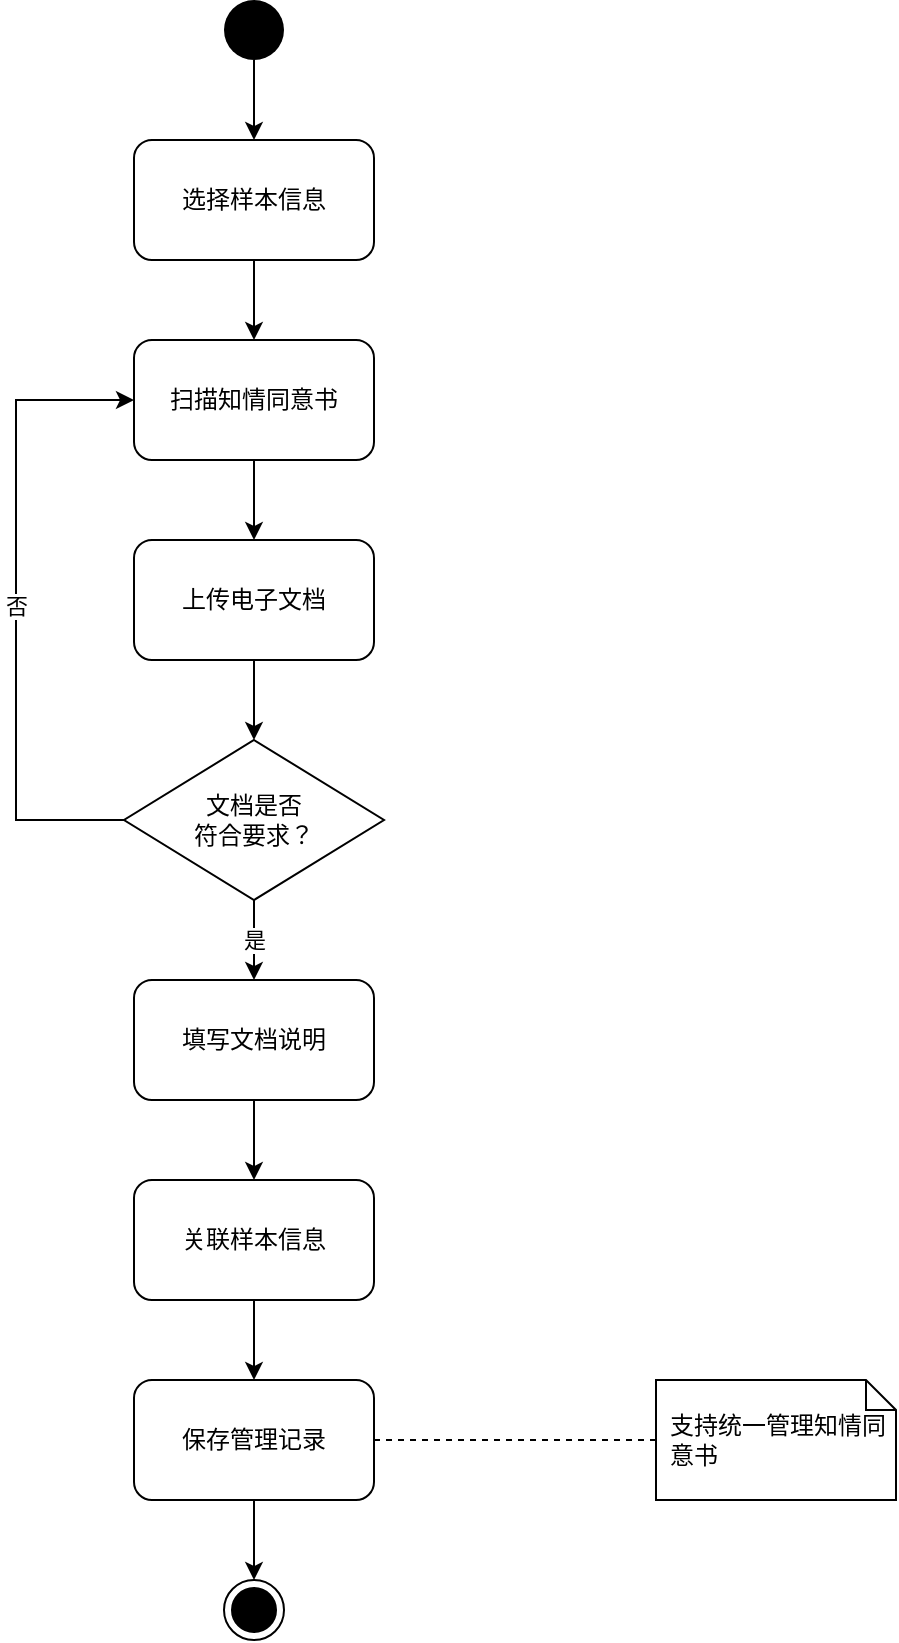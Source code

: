 <mxfile>
    <diagram id="informed-consent-management" name="知情同意书管理活动图">
        <mxGraphModel dx="1166" dy="706" grid="1" gridSize="10" guides="1" tooltips="1" connect="1" arrows="1" fold="1" page="1" pageScale="1" pageWidth="827" pageHeight="1169" math="0" shadow="0">
            <root>
                <mxCell id="0"/>
                <mxCell id="1" parent="0"/>
                
                <!-- 开始节点 -->
                <mxCell id="start" value="" style="ellipse;fillColor=#000000;strokeColor=none;html=1;" vertex="1" parent="1">
                    <mxGeometry x="384" y="40" width="30" height="30" as="geometry"/>
                </mxCell>
                
                <!-- 活动节点 -->
                <mxCell id="act1" value="选择样本信息" style="rounded=1;whiteSpace=wrap;html=1;" vertex="1" parent="1">
                    <mxGeometry x="339" y="110" width="120" height="60" as="geometry"/>
                </mxCell>
                
                <mxCell id="act2" value="扫描知情同意书" style="rounded=1;whiteSpace=wrap;html=1;" vertex="1" parent="1">
                    <mxGeometry x="339" y="210" width="120" height="60" as="geometry"/>
                </mxCell>
                
                <mxCell id="act3" value="上传电子文档" style="rounded=1;whiteSpace=wrap;html=1;" vertex="1" parent="1">
                    <mxGeometry x="339" y="310" width="120" height="60" as="geometry"/>
                </mxCell>
                
                <mxCell id="decision1" value="文档是否&#10;符合要求？" style="rhombus;whiteSpace=wrap;html=1;" vertex="1" parent="1">
                    <mxGeometry x="334" y="410" width="130" height="80" as="geometry"/>
                </mxCell>
                
                <mxCell id="act4" value="填写文档说明" style="rounded=1;whiteSpace=wrap;html=1;" vertex="1" parent="1">
                    <mxGeometry x="339" y="530" width="120" height="60" as="geometry"/>
                </mxCell>
                
                <mxCell id="act5" value="关联样本信息" style="rounded=1;whiteSpace=wrap;html=1;" vertex="1" parent="1">
                    <mxGeometry x="339" y="630" width="120" height="60" as="geometry"/>
                </mxCell>
                
                <mxCell id="act6" value="保存管理记录" style="rounded=1;whiteSpace=wrap;html=1;" vertex="1" parent="1">
                    <mxGeometry x="339" y="730" width="120" height="60" as="geometry"/>
                </mxCell>
                
                <!-- 结束节点 -->
                <mxCell id="end" value="" style="ellipse;html=1;shape=endState;fillColor=#000000;strokeColor=#000000;" vertex="1" parent="1">
                    <mxGeometry x="384" y="830" width="30" height="30" as="geometry"/>
                </mxCell>
                
                <!-- 连接线 -->
                <mxCell id="flow1" value="" style="endArrow=classic;html=1;rounded=0;exitX=0.5;exitY=1;exitDx=0;exitDy=0;entryX=0.5;entryY=0;entryDx=0;entryDy=0;" edge="1" parent="1" source="start" target="act1">
                    <mxGeometry width="50" height="50" relative="1" as="geometry"/>
                </mxCell>
                
                <mxCell id="flow2" value="" style="endArrow=classic;html=1;rounded=0;exitX=0.5;exitY=1;exitDx=0;exitDy=0;entryX=0.5;entryY=0;entryDx=0;entryDy=0;" edge="1" parent="1" source="act1" target="act2">
                    <mxGeometry width="50" height="50" relative="1" as="geometry"/>
                </mxCell>
                
                <mxCell id="flow3" value="" style="endArrow=classic;html=1;rounded=0;exitX=0.5;exitY=1;exitDx=0;exitDy=0;entryX=0.5;entryY=0;entryDx=0;entryDy=0;" edge="1" parent="1" source="act2" target="act3">
                    <mxGeometry width="50" height="50" relative="1" as="geometry"/>
                </mxCell>
                
                <mxCell id="flow4" value="" style="endArrow=classic;html=1;rounded=0;exitX=0.5;exitY=1;exitDx=0;exitDy=0;entryX=0.5;entryY=0;entryDx=0;entryDy=0;" edge="1" parent="1" source="act3" target="decision1">
                    <mxGeometry width="50" height="50" relative="1" as="geometry"/>
                </mxCell>
                
                <mxCell id="flow5" value="是" style="endArrow=classic;html=1;rounded=0;exitX=0.5;exitY=1;exitDx=0;exitDy=0;entryX=0.5;entryY=0;entryDx=0;entryDy=0;" edge="1" parent="1" source="decision1" target="act4">
                    <mxGeometry relative="1" as="geometry"/>
                </mxCell>
                
                <mxCell id="flow6" value="否" style="endArrow=classic;html=1;rounded=0;exitX=0;exitY=0.5;exitDx=0;exitDy=0;entryX=0;entryY=0.5;entryDx=0;entryDy=0;" edge="1" parent="1" source="decision1" target="act2">
                    <mxGeometry relative="1" as="geometry">
                        <Array as="points">
                            <mxPoint x="280" y="450"/>
                            <mxPoint x="280" y="240"/>
                        </Array>
                    </mxGeometry>
                </mxCell>
                
                <mxCell id="flow7" value="" style="endArrow=classic;html=1;rounded=0;exitX=0.5;exitY=1;exitDx=0;exitDy=0;entryX=0.5;entryY=0;entryDx=0;entryDy=0;" edge="1" parent="1" source="act4" target="act5">
                    <mxGeometry width="50" height="50" relative="1" as="geometry"/>
                </mxCell>
                
                <mxCell id="flow8" value="" style="endArrow=classic;html=1;rounded=0;exitX=0.5;exitY=1;exitDx=0;exitDy=0;entryX=0.5;entryY=0;entryDx=0;entryDy=0;" edge="1" parent="1" source="act5" target="act6">
                    <mxGeometry width="50" height="50" relative="1" as="geometry"/>
                </mxCell>
                
                <mxCell id="flow9" value="" style="endArrow=classic;html=1;rounded=0;exitX=0.5;exitY=1;exitDx=0;exitDy=0;entryX=0.5;entryY=0;entryDx=0;entryDy=0;" edge="1" parent="1" source="act6" target="end">
                    <mxGeometry width="50" height="50" relative="1" as="geometry"/>
                </mxCell>
                
                <!-- 注释 -->
                <mxCell id="note1" value="支持统一管理知情同意书" style="shape=note;size=15;align=left;spacingLeft=5;html=1;whiteSpace=wrap;" vertex="1" parent="1">
                    <mxGeometry x="600" y="730" width="120" height="60" as="geometry"/>
                </mxCell>
                
                <!-- 注释连接线 -->
                <mxCell id="note1_line" value="" style="endArrow=none;dashed=1;html=1;rounded=0;exitX=1;exitY=0.5;exitDx=0;exitDy=0;entryX=0;entryY=0.5;entryDx=0;entryDy=0;entryPerimeter=0;" edge="1" parent="1" source="act6" target="note1">
                    <mxGeometry width="50" height="50" relative="1" as="geometry"/>
                </mxCell>
            </root>
        </mxGraphModel>
    </diagram>
</mxfile>